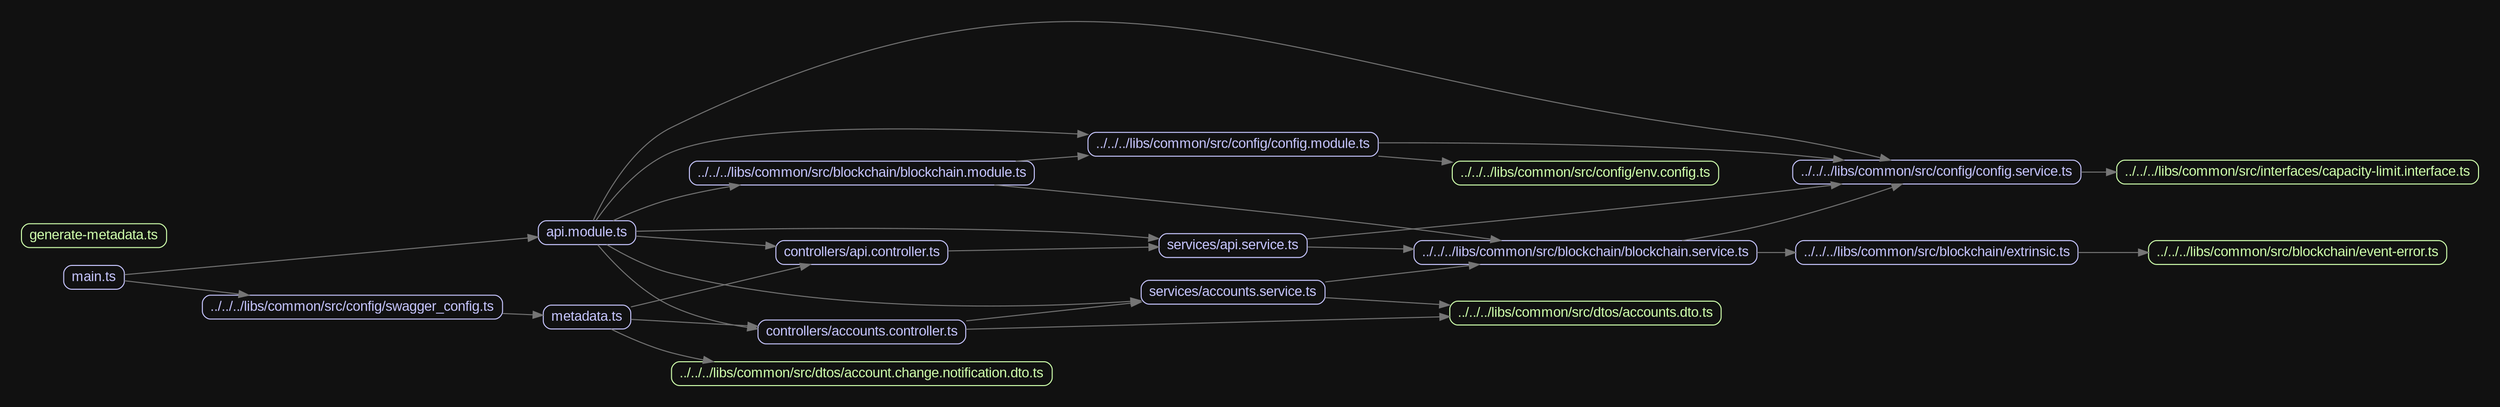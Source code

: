 digraph G {
	graph [bb="0,0,2465,370.5",
		bgcolor="#111111",
		layout=dot,
		overlap=false,
		pad=0.3,
		rankdir=LR
	];
	node [color="#c6c5fe",
		fontcolor="#c6c5fe",
		fontname=Arial,
		fontsize="14px",
		height=0,
		label="\N",
		shape=box,
		style=rounded
	];
	edge [color="#757575"];
	"../../../libs/common/src/blockchain/blockchain.module.ts"	[height=0.32986,
		pos="842,213.88",
		width=4.816];
	"../../../libs/common/src/blockchain/blockchain.service.ts"	[height=0.32986,
		pos="1568.5,133.88",
		width=4.7847];
	"../../../libs/common/src/blockchain/blockchain.module.ts" -> "../../../libs/common/src/blockchain/blockchain.service.ts"	[pos="e,1481.1,146.22 978.73,201.51 1083.1,191.68 1231,177.1 1360.2,161.88 1396.1,157.65 1435.4,152.48 1470,147.74"];
	"../../../libs/common/src/config/config.module.ts"	[height=0.32986,
		pos="1214.6,247.88",
		width=4.0451];
	"../../../libs/common/src/blockchain/blockchain.module.ts" -> "../../../libs/common/src/config/config.module.ts"	[pos="e,1078.9,235.51 977.85,226.25 1007,228.92 1038,231.77 1067.6,234.48"];
	"../../../libs/common/src/blockchain/extrinsic.ts"	[height=0.32986,
		pos="1921.2,133.88",
		width=3.941];
	"../../../libs/common/src/blockchain/blockchain.service.ts" -> "../../../libs/common/src/blockchain/extrinsic.ts"	[pos="e,1778.9,133.88 1741,133.88 1749.8,133.88 1758.7,133.88 1767.4,133.88"];
	"../../../libs/common/src/config/config.service.ts"	[height=0.32986,
		pos="1921.2,214.88",
		width=4.0139];
	"../../../libs/common/src/blockchain/blockchain.service.ts" -> "../../../libs/common/src/config/config.service.ts"	[pos="e,1885.6,202.59 1667.3,146.2 1691.5,149.93 1717.1,154.5 1740.8,159.88 1787.1,170.44 1838.9,186.83 1874.9,198.97"];
	"../../../libs/common/src/config/config.module.ts" -> "../../../libs/common/src/config/config.service.ts"	[pos="e,1823.5,227.2 1360.7,247.64 1466.2,246.65 1612.5,243.59 1740.8,234.88 1763.9,233.3 1788.6,230.97 1812.1,228.45"];
	"../../../libs/common/src/config/env.config.ts"	[color="#cfffac",
		fontcolor="#cfffac",
		height=0.32986,
		pos="1568.5,213.88",
		width=3.7118];
	"../../../libs/common/src/config/config.module.ts" -> "../../../libs/common/src/config/env.config.ts"	[pos="e,1439.6,226.24 1343.7,235.5 1371.1,232.85 1400.3,230.03 1428.1,227.34"];
	"../../../libs/common/src/blockchain/event-error.ts"	[color="#cfffac",
		fontcolor="#cfffac",
		height=0.32986,
		pos="2283.4,133.88",
		width=4.1597];
	"../../../libs/common/src/blockchain/extrinsic.ts" -> "../../../libs/common/src/blockchain/event-error.ts"	[pos="e,2133.2,133.88 2063.5,133.88 2082.7,133.88 2102.4,133.88 2121.8,133.88"];
	"../../../libs/common/src/interfaces/capacity-limit.interface.ts"	[color="#cfffac",
		fontcolor="#cfffac",
		height=0.32986,
		pos="2283.4,214.88",
		width=5.0451];
	"../../../libs/common/src/config/config.service.ts" -> "../../../libs/common/src/interfaces/capacity-limit.interface.ts"	[pos="e,2101.5,214.88 2066.1,214.88 2074.1,214.88 2082.1,214.88 2090.1,214.88"];
	"../../../libs/common/src/config/swagger_config.ts"	[height=0.32986,
		pos="331.5,93.875",
		width=4.1806];
	"metadata.ts"	[height=0.32986,
		pos="566.5,92.875",
		width=1.2118];
	"../../../libs/common/src/config/swagger_config.ts" -> "metadata.ts"	[pos="e,522.57,93.059 482.37,93.232 492.44,93.189 502.15,93.147 511.16,93.108"];
	"../../../libs/common/src/dtos/account.change.notification.dto.ts"	[color="#cfffac",
		fontcolor="#cfffac",
		height=0.32986,
		pos="842,11.875",
		width=5.3056];
	"metadata.ts" -> "../../../libs/common/src/dtos/account.change.notification.dto.ts"	[pos="e,678.46,24.12 580.12,80.543 595.47,66.373 622.84,43.688 651,32.875 656.38,30.809 661.91,28.927 667.53,27.213"];
	"controllers/accounts.controller.ts"	[height=0.32986,
		pos="842,53.875",
		width=2.8993];
	"metadata.ts" -> "controllers/accounts.controller.ts"	[pos="e,748.18,66.228 610.38,86.043 623.42,84.008 637.79,81.807 651,79.875 678.8,75.81 708.91,71.6 736.79,67.782"];
	"controllers/api.controller.ts"	[height=0.32986,
		pos="842,133.88",
		width=2.3993];
	"metadata.ts" -> "controllers/api.controller.ts"	[pos="e,758.57,121.52 610.54,99.326 647.09,104.81 700.85,112.86 747.25,119.82"];
	"../../../libs/common/src/dtos/accounts.dto.ts"	[color="#cfffac",
		fontcolor="#cfffac",
		height=0.32986,
		pos="1568.5,72.875",
		width=3.7847];
	"api.module.ts"	[height=0.32986,
		pos="566.5,153.88",
		width=1.3472];
	"api.module.ts" -> "../../../libs/common/src/blockchain/blockchain.module.ts"	[pos="e,717.2,201.51 592.88,166.15 609.14,173.53 630.89,182.5 651,187.88 668.6,192.58 687.35,196.46 705.96,199.66"];
	"api.module.ts" -> "../../../libs/common/src/config/config.module.ts"	[pos="e,1068.7,256.39 575.47,166.09 588.58,184.95 616.72,220.52 651,234.88 721.63,264.46 916.72,262.69 1057.4,256.87"];
	"api.module.ts" -> "../../../libs/common/src/config/config.service.ts"	[pos="e,1875.7,227.2 572.63,166.07 583.24,189.52 610.11,240.43 651,260.88 1084.2,477.47 1260.4,316.71 1740.8,254.88 1782.8,249.47 1829.4,\
238.93 1864.6,230.02"];
	"api.module.ts" -> "controllers/accounts.controller.ts"	[pos="e,737.55,56.364 582.24,141.83 591.71,134 604.22,123.49 615,113.88 631.42,99.225 631.15,89.377 651,79.875 674.15,68.794 700.59,62.029 \
726.23,57.985"];
	"api.module.ts" -> "controllers/api.controller.ts"	[pos="e,755.18,140.15 615.45,150.37 650.9,147.78 700.36,144.16 743.94,140.97"];
	"services/accounts.service.ts"	[height=0.32986,
		pos="1214.6,93.875",
		width=2.5556];
	"api.module.ts" -> "services/accounts.service.ts"	[pos="e,1122.4,85.356 586.5,141.63 602.87,131.82 627.5,118.75 651,112.88 807.9,73.629 997.06,77.184 1111.2,84.603"];
	"services/api.service.ts"	[height=0.32986,
		pos="1214.6,140.88",
		width=2.0556];
	"api.module.ts" -> "services/api.service.ts"	[pos="e,1140.3,147.85 615.44,155.27 699.86,157.43 880.57,160.77 1033,154.88 1064.4,153.66 1098.7,151.27 1128.9,148.8"];
	"controllers/accounts.controller.ts" -> "../../../libs/common/src/dtos/accounts.dto.ts"	[pos="e,1431.8,69.316 946.8,56.597 1071,59.854 1279.7,65.329 1420.5,69.02"];
	"controllers/accounts.controller.ts" -> "services/accounts.service.ts"	[pos="e,1122.2,84.011 946.73,65.07 998,70.603 1059.7,77.259 1110.8,82.779"];
	"controllers/api.controller.ts" -> "services/api.service.ts"	[pos="e,1140.1,139.49 928.49,135.49 988.64,136.63 1068.8,138.14 1128.8,139.27"];
	"services/accounts.service.ts" -> "../../../libs/common/src/blockchain/blockchain.service.ts"	[pos="e,1458.6,121.5 1306.7,104.23 1349.6,109.1 1401.3,114.99 1447.4,120.22"];
	"services/accounts.service.ts" -> "../../../libs/common/src/dtos/accounts.dto.ts"	[pos="e,1432,80.96 1306.7,88.44 1341.4,86.366 1382,83.945 1420.6,81.639"];
	"services/api.service.ts" -> "../../../libs/common/src/blockchain/blockchain.service.ts"	[pos="e,1396,137.29 1289,139.42 1317.1,138.86 1350.6,138.19 1384.5,137.52"];
	"services/api.service.ts" -> "../../../libs/common/src/config/config.service.ts"	[pos="e,1822.9,202.53 1288.7,147.57 1390.2,157 1579.6,175.02 1740.8,192.88 1763.7,195.42 1788.2,198.31 1811.6,201.15"];
	"generate-metadata.ts"	[color="#cfffac",
		fontcolor="#cfffac",
		height=0.32986,
		pos="72.5,155.88",
		width=2.0139];
	"main.ts"	[height=0.32986,
		pos="72.5,113.88",
		width=0.83681];
	"main.ts" -> "../../../libs/common/src/config/swagger_config.ts"	[pos="e,180.66,105.54 102.98,111.58 120.38,110.23 143.93,108.39 169.29,106.42"];
	"main.ts" -> "api.module.ts"	[pos="e,517.63,149.98 102.8,116.26 181.76,122.68 400.14,140.43 506.19,149.05"];
}
